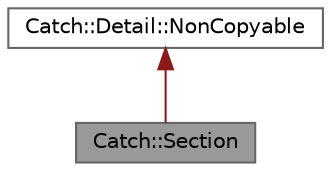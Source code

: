 digraph "Catch::Section"
{
 // LATEX_PDF_SIZE
  bgcolor="transparent";
  edge [fontname=Helvetica,fontsize=10,labelfontname=Helvetica,labelfontsize=10];
  node [fontname=Helvetica,fontsize=10,shape=box,height=0.2,width=0.4];
  Node1 [id="Node000001",label="Catch::Section",height=0.2,width=0.4,color="gray40", fillcolor="grey60", style="filled", fontcolor="black",tooltip=" "];
  Node2 -> Node1 [id="edge2_Node000001_Node000002",dir="back",color="firebrick4",style="solid",tooltip=" "];
  Node2 [id="Node000002",label="Catch::Detail::NonCopyable",height=0.2,width=0.4,color="gray40", fillcolor="white", style="filled",URL="$classCatch_1_1Detail_1_1NonCopyable.html",tooltip="Deriving classes become noncopyable and nonmovable."];
}
